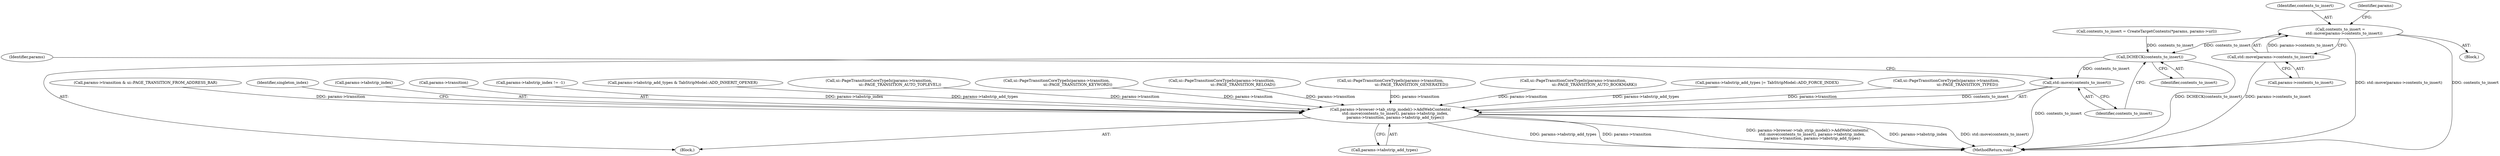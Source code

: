 digraph "0_Chrome_c552cd7b8a0862f6b3c8c6a07f98bda3721101eb_0@API" {
"1000284" [label="(Call,contents_to_insert =\n      std::move(params->contents_to_insert))"];
"1000286" [label="(Call,std::move(params->contents_to_insert))"];
"1000524" [label="(Call,DCHECK(contents_to_insert))"];
"1000527" [label="(Call,std::move(contents_to_insert))"];
"1000526" [label="(Call,params->browser->tab_strip_model()->AddWebContents(\n        std::move(contents_to_insert), params->tabstrip_index,\n        params->transition, params->tabstrip_add_types))"];
"1000526" [label="(Call,params->browser->tab_strip_model()->AddWebContents(\n        std::move(contents_to_insert), params->tabstrip_index,\n        params->transition, params->tabstrip_add_types))"];
"1000529" [label="(Call,params->tabstrip_index)"];
"1000532" [label="(Call,params->transition)"];
"1000646" [label="(MethodReturn,void)"];
"1000535" [label="(Call,params->tabstrip_add_types)"];
"1000285" [label="(Identifier,contents_to_insert)"];
"1000291" [label="(Identifier,params)"];
"1000524" [label="(Call,DCHECK(contents_to_insert))"];
"1000525" [label="(Identifier,contents_to_insert)"];
"1000286" [label="(Call,std::move(params->contents_to_insert))"];
"1000513" [label="(Call,params->tabstrip_index != -1)"];
"1000475" [label="(Call,params->tabstrip_add_types & TabStripModel::ADD_INHERIT_OPENER)"];
"1000364" [label="(Call,ui::PageTransitionCoreTypeIs(params->transition,\n                                   ui::PAGE_TRANSITION_AUTO_TOPLEVEL))"];
"1000375" [label="(Call,ui::PageTransitionCoreTypeIs(params->transition,\n                                   ui::PAGE_TRANSITION_KEYWORD))"];
"1000370" [label="(Call,ui::PageTransitionCoreTypeIs(params->transition,\n                                   ui::PAGE_TRANSITION_RELOAD))"];
"1000528" [label="(Identifier,contents_to_insert)"];
"1000358" [label="(Call,ui::PageTransitionCoreTypeIs(params->transition,\n                                   ui::PAGE_TRANSITION_GENERATED))"];
"1000284" [label="(Call,contents_to_insert =\n      std::move(params->contents_to_insert))"];
"1000352" [label="(Call,ui::PageTransitionCoreTypeIs(params->transition,\n                                   ui::PAGE_TRANSITION_AUTO_BOOKMARK))"];
"1000519" [label="(Call,params->tabstrip_add_types |= TabStripModel::ADD_FORCE_INDEX)"];
"1000346" [label="(Call,ui::PageTransitionCoreTypeIs(params->transition,\n                                   ui::PAGE_TRANSITION_TYPED))"];
"1000102" [label="(Block,)"];
"1000530" [label="(Identifier,params)"];
"1000287" [label="(Call,params->contents_to_insert)"];
"1000340" [label="(Call,params->transition & ui::PAGE_TRANSITION_FROM_ADDRESS_BAR)"];
"1000511" [label="(Block,)"];
"1000398" [label="(Call,contents_to_insert = CreateTargetContents(*params, params->url))"];
"1000540" [label="(Identifier,singleton_index)"];
"1000527" [label="(Call,std::move(contents_to_insert))"];
"1000284" -> "1000102"  [label="AST: "];
"1000284" -> "1000286"  [label="CFG: "];
"1000285" -> "1000284"  [label="AST: "];
"1000286" -> "1000284"  [label="AST: "];
"1000291" -> "1000284"  [label="CFG: "];
"1000284" -> "1000646"  [label="DDG: std::move(params->contents_to_insert)"];
"1000284" -> "1000646"  [label="DDG: contents_to_insert"];
"1000286" -> "1000284"  [label="DDG: params->contents_to_insert"];
"1000284" -> "1000524"  [label="DDG: contents_to_insert"];
"1000286" -> "1000287"  [label="CFG: "];
"1000287" -> "1000286"  [label="AST: "];
"1000286" -> "1000646"  [label="DDG: params->contents_to_insert"];
"1000524" -> "1000511"  [label="AST: "];
"1000524" -> "1000525"  [label="CFG: "];
"1000525" -> "1000524"  [label="AST: "];
"1000528" -> "1000524"  [label="CFG: "];
"1000524" -> "1000646"  [label="DDG: DCHECK(contents_to_insert)"];
"1000398" -> "1000524"  [label="DDG: contents_to_insert"];
"1000524" -> "1000527"  [label="DDG: contents_to_insert"];
"1000527" -> "1000526"  [label="AST: "];
"1000527" -> "1000528"  [label="CFG: "];
"1000528" -> "1000527"  [label="AST: "];
"1000530" -> "1000527"  [label="CFG: "];
"1000527" -> "1000646"  [label="DDG: contents_to_insert"];
"1000527" -> "1000526"  [label="DDG: contents_to_insert"];
"1000526" -> "1000511"  [label="AST: "];
"1000526" -> "1000535"  [label="CFG: "];
"1000529" -> "1000526"  [label="AST: "];
"1000532" -> "1000526"  [label="AST: "];
"1000535" -> "1000526"  [label="AST: "];
"1000540" -> "1000526"  [label="CFG: "];
"1000526" -> "1000646"  [label="DDG: params->browser->tab_strip_model()->AddWebContents(\n        std::move(contents_to_insert), params->tabstrip_index,\n        params->transition, params->tabstrip_add_types)"];
"1000526" -> "1000646"  [label="DDG: params->tabstrip_index"];
"1000526" -> "1000646"  [label="DDG: std::move(contents_to_insert)"];
"1000526" -> "1000646"  [label="DDG: params->tabstrip_add_types"];
"1000526" -> "1000646"  [label="DDG: params->transition"];
"1000513" -> "1000526"  [label="DDG: params->tabstrip_index"];
"1000364" -> "1000526"  [label="DDG: params->transition"];
"1000375" -> "1000526"  [label="DDG: params->transition"];
"1000352" -> "1000526"  [label="DDG: params->transition"];
"1000346" -> "1000526"  [label="DDG: params->transition"];
"1000340" -> "1000526"  [label="DDG: params->transition"];
"1000370" -> "1000526"  [label="DDG: params->transition"];
"1000358" -> "1000526"  [label="DDG: params->transition"];
"1000519" -> "1000526"  [label="DDG: params->tabstrip_add_types"];
"1000475" -> "1000526"  [label="DDG: params->tabstrip_add_types"];
}
